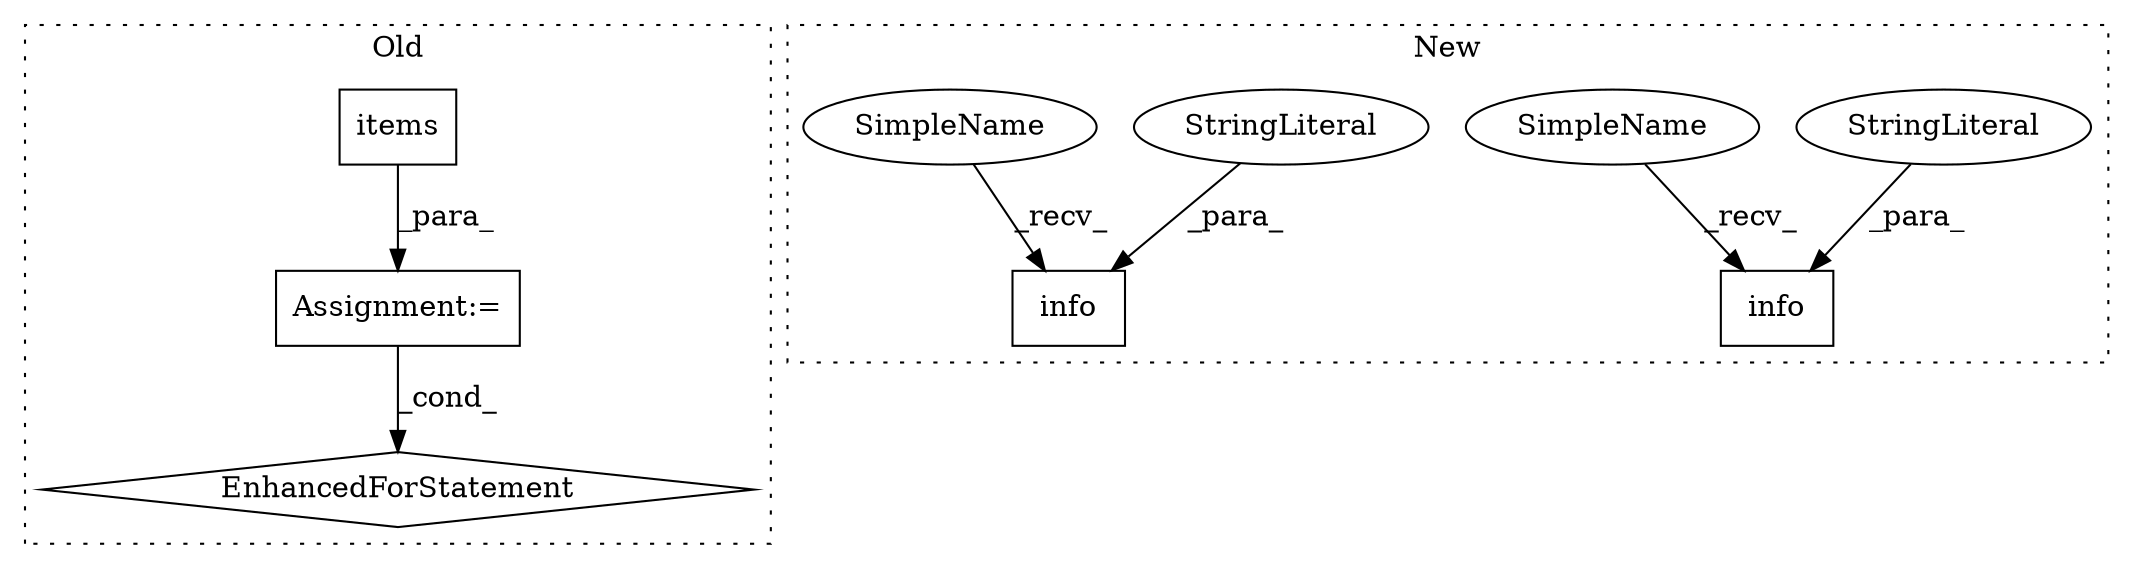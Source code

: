 digraph G {
subgraph cluster0 {
1 [label="items" a="32" s="579" l="7" shape="box"];
3 [label="Assignment:=" a="7" s="559" l="46" shape="box"];
4 [label="EnhancedForStatement" a="70" s="613,700" l="66,2" shape="diamond"];
label = "Old";
style="dotted";
}
subgraph cluster1 {
2 [label="info" a="32" s="715,734" l="5,1" shape="box"];
5 [label="StringLiteral" a="45" s="720" l="14" shape="ellipse"];
6 [label="info" a="32" s="807,846" l="5,1" shape="box"];
7 [label="StringLiteral" a="45" s="812" l="21" shape="ellipse"];
8 [label="SimpleName" a="42" s="800" l="6" shape="ellipse"];
9 [label="SimpleName" a="42" s="708" l="6" shape="ellipse"];
label = "New";
style="dotted";
}
1 -> 3 [label="_para_"];
3 -> 4 [label="_cond_"];
5 -> 2 [label="_para_"];
7 -> 6 [label="_para_"];
8 -> 6 [label="_recv_"];
9 -> 2 [label="_recv_"];
}